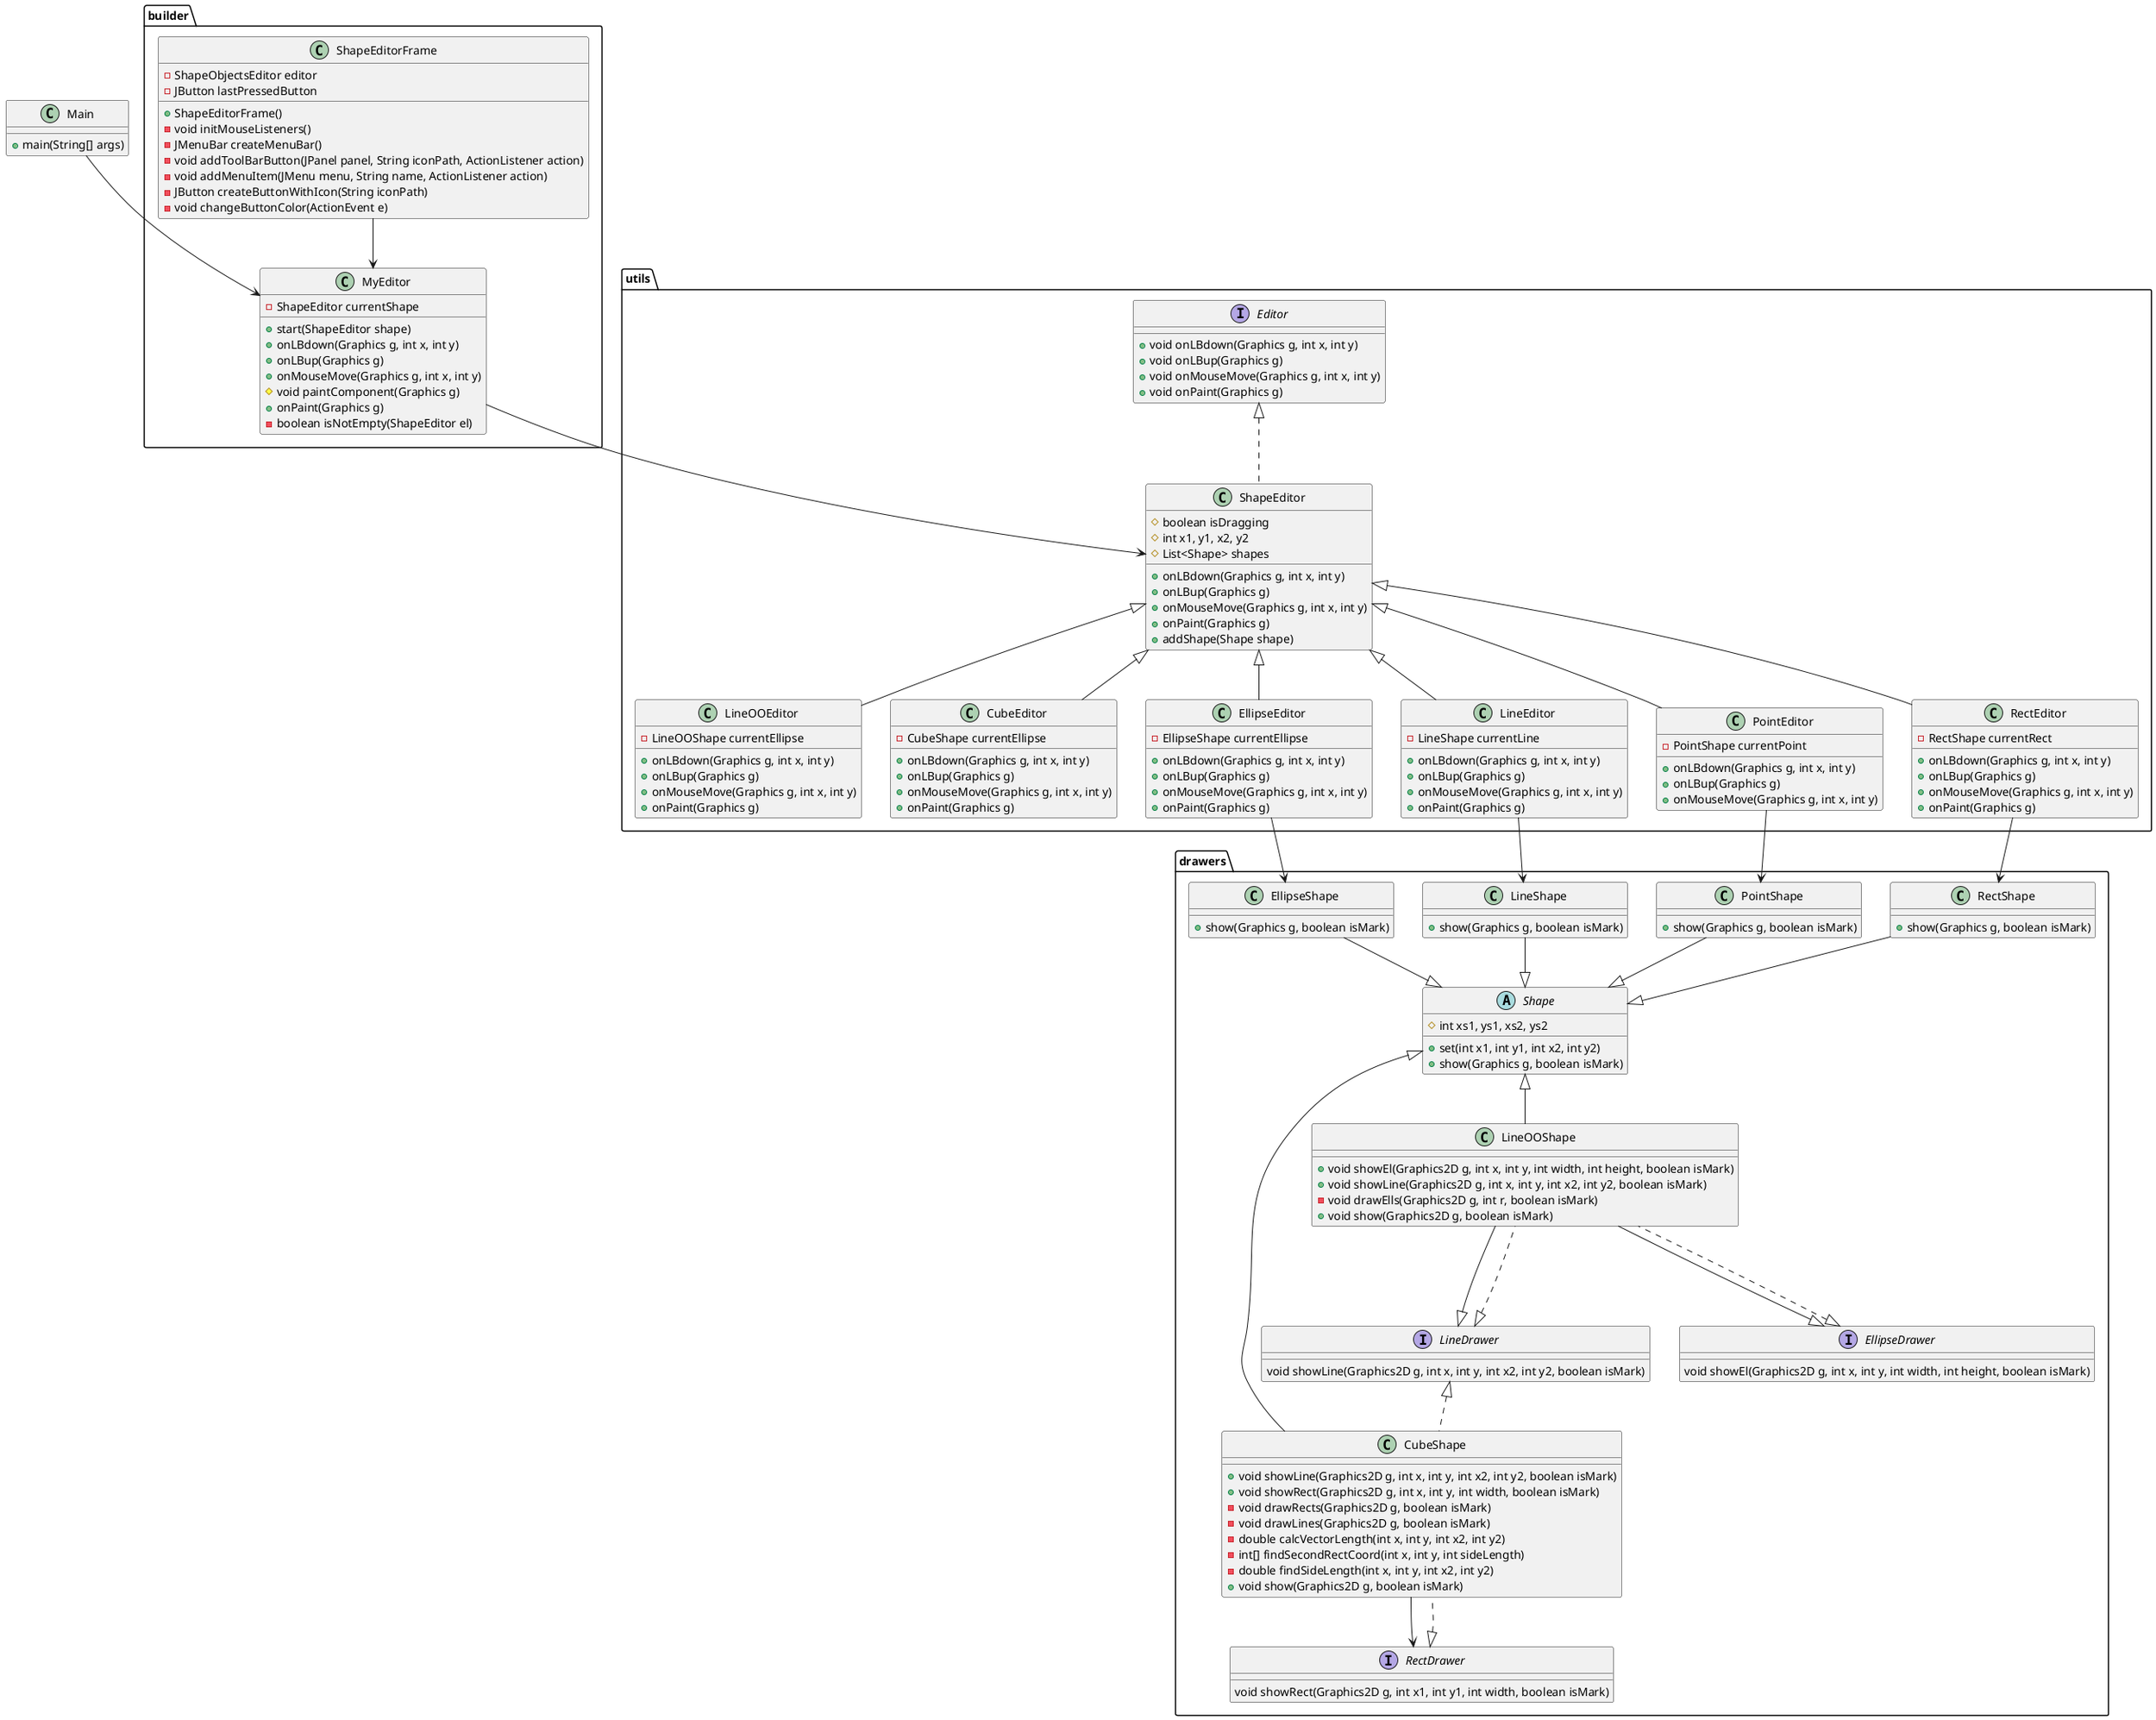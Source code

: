 @startuml

package utils {
    interface Editor {
        +void onLBdown(Graphics g, int x, int y)
        +void onLBup(Graphics g)
        +void onMouseMove(Graphics g, int x, int y)
        +void onPaint(Graphics g)
    }

    class ShapeEditor implements Editor{
        #boolean isDragging
        #int x1, y1, x2, y2
        #List<Shape> shapes
        +onLBdown(Graphics g, int x, int y)
        +onLBup(Graphics g)
        +onMouseMove(Graphics g, int x, int y)
        +onPaint(Graphics g)
        +addShape(Shape shape)
    }

    class LineOOEditor extends ShapeEditor {
        -LineOOShape currentEllipse
        +onLBdown(Graphics g, int x, int y)
        +onLBup(Graphics g)
        +onMouseMove(Graphics g, int x, int y)
        +onPaint(Graphics g)
    }

    class CubeEditor extends ShapeEditor {
        -CubeShape currentEllipse
        +onLBdown(Graphics g, int x, int y)
        +onLBup(Graphics g)
        +onMouseMove(Graphics g, int x, int y)
        +onPaint(Graphics g)
    }

    class EllipseEditor extends ShapeEditor {
        -EllipseShape currentEllipse
        +onLBdown(Graphics g, int x, int y)
        +onLBup(Graphics g)
        +onMouseMove(Graphics g, int x, int y)
        +onPaint(Graphics g)
    }

    class LineEditor extends ShapeEditor {
        -LineShape currentLine
        +onLBdown(Graphics g, int x, int y)
        +onLBup(Graphics g)
        +onMouseMove(Graphics g, int x, int y)
        +onPaint(Graphics g)
    }

    class PointEditor extends ShapeEditor {
        -PointShape currentPoint
        +onLBdown(Graphics g, int x, int y)
        +onLBup(Graphics g)
        +onMouseMove(Graphics g, int x, int y)

    }

    class RectEditor extends ShapeEditor {
        -RectShape currentRect
        +onLBdown(Graphics g, int x, int y)
        +onLBup(Graphics g)
        +onMouseMove(Graphics g, int x, int y)
        +onPaint(Graphics g)
    }
}

package builder {
    class ShapeEditorFrame {
        -ShapeObjectsEditor editor
        -JButton lastPressedButton
        +ShapeEditorFrame()
        -void initMouseListeners()
        -JMenuBar createMenuBar()
        -void addToolBarButton(JPanel panel, String iconPath, ActionListener action)
        -void addMenuItem(JMenu menu, String name, ActionListener action)
        -JButton createButtonWithIcon(String iconPath)
        -void changeButtonColor(ActionEvent e)
    }

    class MyEditor {
        -ShapeEditor currentShape
        +start(ShapeEditor shape)
        +onLBdown(Graphics g, int x, int y)
        +onLBup(Graphics g)
        +onMouseMove(Graphics g, int x, int y)
        #void paintComponent(Graphics g)
        +onPaint(Graphics g)
        -boolean isNotEmpty(ShapeEditor el)
    }

}

package drawers {
    abstract class Shape {
        #int xs1, ys1, xs2, ys2
        +set(int x1, int y1, int x2, int y2)
        +show(Graphics g, boolean isMark)
    }

    Shape <|-u- EllipseShape
    Shape <|-u- LineShape
    Shape <|-u- PointShape
    Shape <|-u- RectShape

    class EllipseShape {
        +show(Graphics g, boolean isMark)
    }

    class LineShape {
        +show(Graphics g, boolean isMark)
    }

    class PointShape {
        +show(Graphics g, boolean isMark)
    }

    class RectShape {
        +show(Graphics g, boolean isMark)
    }

    class CubeShape extends Shape implements LineDrawer, RectDrawer {
        +void showLine(Graphics2D g, int x, int y, int x2, int y2, boolean isMark)
        +void showRect(Graphics2D g, int x, int y, int width, boolean isMark)
        -void drawRects(Graphics2D g, boolean isMark)
        -void drawLines(Graphics2D g, boolean isMark)
        -double calcVectorLength(int x, int y, int x2, int y2)
        -int[] findSecondRectCoord(int x, int y, int sideLength)
        -double findSideLength(int x, int y, int x2, int y2)
        +void show(Graphics2D g, boolean isMark)
    }

    interface EllipseDrawer {
        void showEl(Graphics2D g, int x, int y, int width, int height, boolean isMark)
    }

    interface LineDrawer {
        void showLine(Graphics2D g, int x, int y, int x2, int y2, boolean isMark)
    }

    class LineOOShape extends Shape implements EllipseDrawer, LineDrawer {
        +void showEl(Graphics2D g, int x, int y, int width, int height, boolean isMark)
        +void showLine(Graphics2D g, int x, int y, int x2, int y2, boolean isMark)
        -void drawElls(Graphics2D g, int r, boolean isMark)
        +void show(Graphics2D g, boolean isMark)
    }

    interface RectDrawer {
        void showRect(Graphics2D g, int x1, int y1, int width, boolean isMark)
    }
}

class Main {
    +main(String[] args)
}

Main --> MyEditor
ShapeEditorFrame --> MyEditor
MyEditor --> ShapeEditor
EllipseEditor --> EllipseShape
LineEditor --> LineShape
PointEditor --> PointShape
RectEditor --> RectShape
LineOOShape ---|> LineDrawer
CubeShape --> RectDrawer
LineOOShape ---|> EllipseDrawer

@enduml

